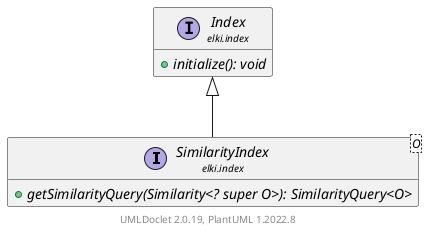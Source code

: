 @startuml
    remove .*\.(Instance|Par|Parameterizer|Factory)$
    set namespaceSeparator none
    hide empty fields
    hide empty methods

    interface "<size:14>SimilarityIndex\n<size:10>elki.index" as elki.index.SimilarityIndex<O> [[SimilarityIndex.html]] {
        {abstract} +getSimilarityQuery(Similarity<? super O>): SimilarityQuery<O>
    }

    interface "<size:14>Index\n<size:10>elki.index" as elki.index.Index [[Index.html]] {
        {abstract} +initialize(): void
    }

    elki.index.Index <|-- elki.index.SimilarityIndex

    center footer UMLDoclet 2.0.19, PlantUML 1.2022.8
@enduml

